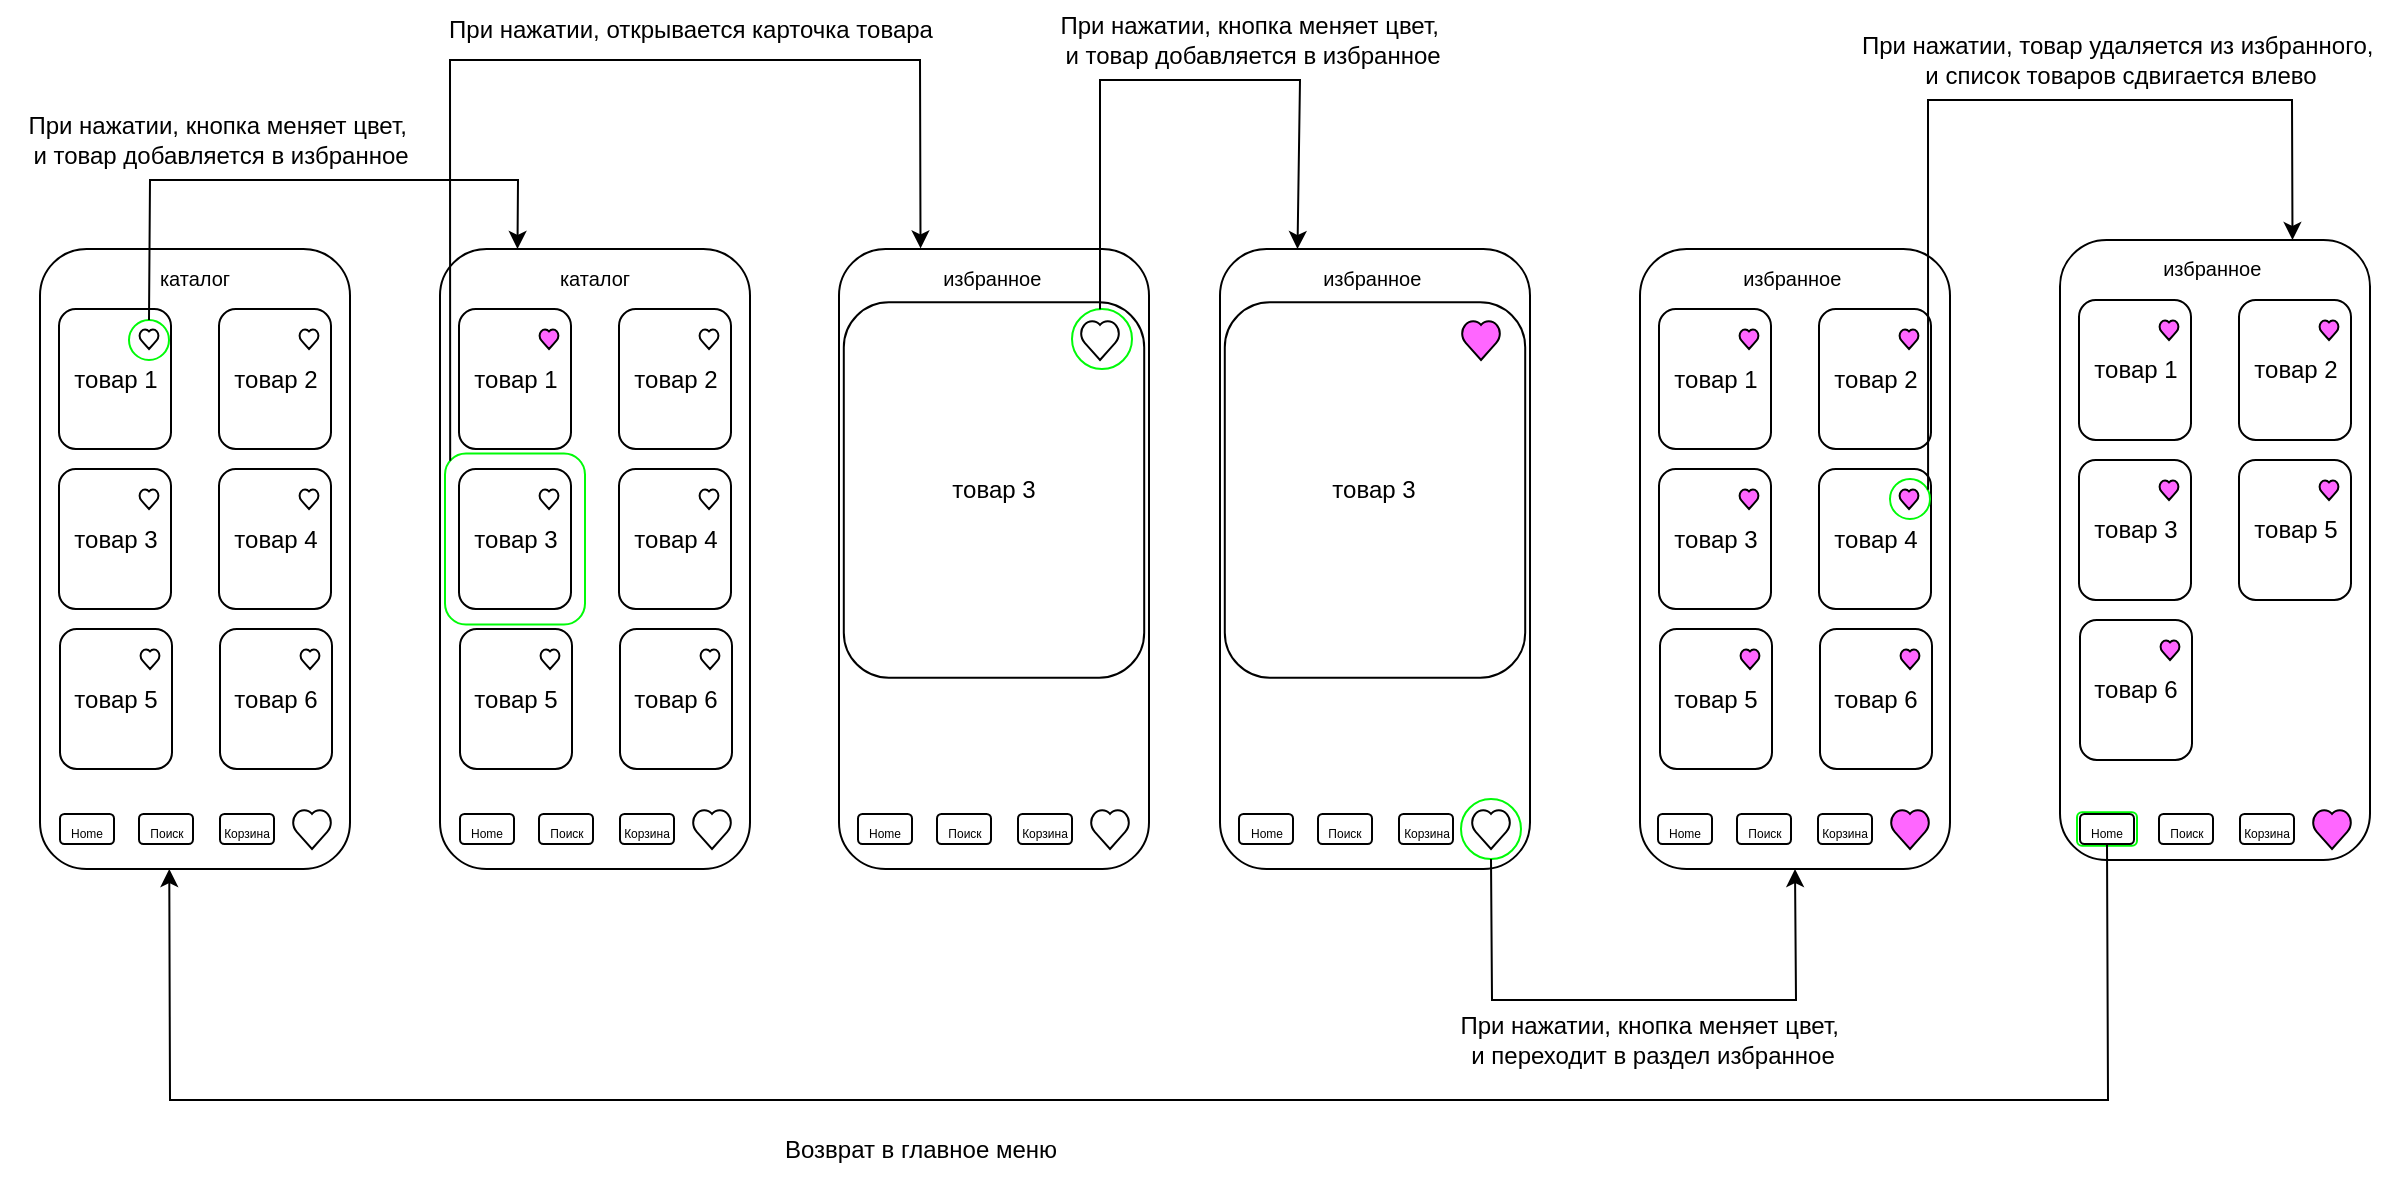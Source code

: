 <mxfile version="24.7.17">
  <diagram id="9sQmnJu0lc5YC46oBtRC" name="bsa21_2">
    <mxGraphModel dx="1400" dy="766" grid="1" gridSize="10" guides="1" tooltips="1" connect="1" arrows="1" fold="1" page="1" pageScale="1" pageWidth="1654" pageHeight="1169" math="0" shadow="0">
      <root>
        <mxCell id="0" />
        <mxCell id="1" parent="0" />
        <mxCell id="m1XFAZKYXhFZ4w68f1Fo-2" value="&lt;font style=&quot;font-size: 10px;&quot;&gt;каталог&lt;/font&gt;" style="rounded=1;whiteSpace=wrap;html=1;verticalAlign=top;" parent="1" vertex="1">
          <mxGeometry x="40" y="154.5" width="155" height="310" as="geometry" />
        </mxCell>
        <mxCell id="snO9IdEiVwamC3HxAGcw-32" value="товар 1" style="rounded=1;whiteSpace=wrap;html=1;" parent="1" vertex="1">
          <mxGeometry x="49.5" y="184.5" width="56" height="70" as="geometry" />
        </mxCell>
        <mxCell id="tuDCf-i1AgGtZpwe7FlV-100" value="" style="ellipse;whiteSpace=wrap;html=1;aspect=fixed;strokeWidth=1;strokeColor=#00FA08;" vertex="1" parent="1">
          <mxGeometry x="84.5" y="190" width="20" height="20" as="geometry" />
        </mxCell>
        <mxCell id="snO9IdEiVwamC3HxAGcw-91" value="&lt;span style=&quot;font-size: 10px;&quot;&gt;избранное&amp;nbsp;&lt;/span&gt;" style="rounded=1;whiteSpace=wrap;html=1;verticalAlign=top;" parent="1" vertex="1">
          <mxGeometry x="1050" y="150" width="155" height="310" as="geometry" />
        </mxCell>
        <mxCell id="tuDCf-i1AgGtZpwe7FlV-94" value="" style="rounded=1;whiteSpace=wrap;html=1;strokeColor=#00FA08;" vertex="1" parent="1">
          <mxGeometry x="1058.5" y="436.13" width="30" height="16.75" as="geometry" />
        </mxCell>
        <mxCell id="tuDCf-i1AgGtZpwe7FlV-66" value="&lt;span style=&quot;font-size: 10px;&quot;&gt;избранное&amp;nbsp;&lt;/span&gt;" style="rounded=1;whiteSpace=wrap;html=1;verticalAlign=top;" vertex="1" parent="1">
          <mxGeometry x="630" y="154.5" width="155" height="310" as="geometry" />
        </mxCell>
        <mxCell id="tuDCf-i1AgGtZpwe7FlV-82" value="" style="ellipse;whiteSpace=wrap;html=1;aspect=fixed;strokeWidth=1;strokeColor=#00FA08;" vertex="1" parent="1">
          <mxGeometry x="750.5" y="429.5" width="30" height="30" as="geometry" />
        </mxCell>
        <mxCell id="tuDCf-i1AgGtZpwe7FlV-35" value="&lt;span style=&quot;font-size: 10px;&quot;&gt;избранное&amp;nbsp;&lt;/span&gt;" style="rounded=1;whiteSpace=wrap;html=1;verticalAlign=top;" vertex="1" parent="1">
          <mxGeometry x="439.5" y="154.5" width="155" height="310" as="geometry" />
        </mxCell>
        <mxCell id="tuDCf-i1AgGtZpwe7FlV-64" value="товар 3" style="rounded=1;whiteSpace=wrap;html=1;" vertex="1" parent="1">
          <mxGeometry x="441.9" y="181.13" width="150.2" height="187.75" as="geometry" />
        </mxCell>
        <mxCell id="tuDCf-i1AgGtZpwe7FlV-81" value="" style="ellipse;whiteSpace=wrap;html=1;aspect=fixed;strokeWidth=1;strokeColor=#00FA08;" vertex="1" parent="1">
          <mxGeometry x="556" y="184.5" width="30" height="30" as="geometry" />
        </mxCell>
        <mxCell id="snO9IdEiVwamC3HxAGcw-37" value="&lt;font style=&quot;font-size: 10px;&quot;&gt;каталог&lt;/font&gt;" style="rounded=1;whiteSpace=wrap;html=1;verticalAlign=top;" parent="1" vertex="1">
          <mxGeometry x="240" y="154.5" width="155" height="310" as="geometry" />
        </mxCell>
        <mxCell id="tuDCf-i1AgGtZpwe7FlV-63" value="" style="rounded=1;whiteSpace=wrap;html=1;strokeColor=#00fa08;" vertex="1" parent="1">
          <mxGeometry x="242.5" y="256.75" width="70" height="85.5" as="geometry" />
        </mxCell>
        <mxCell id="snO9IdEiVwamC3HxAGcw-59" value="&lt;span style=&quot;font-size: 10px;&quot;&gt;избранное&amp;nbsp;&lt;/span&gt;" style="rounded=1;whiteSpace=wrap;html=1;verticalAlign=top;" parent="1" vertex="1">
          <mxGeometry x="840" y="154.5" width="155" height="310" as="geometry" />
        </mxCell>
        <mxCell id="snO9IdEiVwamC3HxAGcw-60" value="товар 4" style="rounded=1;whiteSpace=wrap;html=1;" parent="1" vertex="1">
          <mxGeometry x="929.5" y="264.5" width="56" height="70" as="geometry" />
        </mxCell>
        <mxCell id="snO9IdEiVwamC3HxAGcw-108" value="" style="ellipse;whiteSpace=wrap;html=1;aspect=fixed;strokeWidth=1;strokeColor=#00FA08;" parent="1" vertex="1">
          <mxGeometry x="965" y="269.5" width="20" height="20" as="geometry" />
        </mxCell>
        <mxCell id="snO9IdEiVwamC3HxAGcw-29" value="товар 4" style="rounded=1;whiteSpace=wrap;html=1;" parent="1" vertex="1">
          <mxGeometry x="129.5" y="264.5" width="56" height="70" as="geometry" />
        </mxCell>
        <mxCell id="snO9IdEiVwamC3HxAGcw-18" value="" style="verticalLabelPosition=bottom;verticalAlign=top;html=1;shape=mxgraph.basic.heart" parent="1" vertex="1">
          <mxGeometry x="166" y="434.5" width="20" height="20" as="geometry" />
        </mxCell>
        <mxCell id="snO9IdEiVwamC3HxAGcw-24" value="товар 5" style="rounded=1;whiteSpace=wrap;html=1;" parent="1" vertex="1">
          <mxGeometry x="50" y="344.5" width="56" height="70" as="geometry" />
        </mxCell>
        <mxCell id="snO9IdEiVwamC3HxAGcw-25" value="товар 6" style="rounded=1;whiteSpace=wrap;html=1;" parent="1" vertex="1">
          <mxGeometry x="130" y="344.5" width="56" height="70" as="geometry" />
        </mxCell>
        <mxCell id="snO9IdEiVwamC3HxAGcw-26" value="" style="verticalLabelPosition=bottom;verticalAlign=top;html=1;shape=mxgraph.basic.heart" parent="1" vertex="1">
          <mxGeometry x="170" y="354.5" width="10" height="10" as="geometry" />
        </mxCell>
        <mxCell id="snO9IdEiVwamC3HxAGcw-27" value="" style="verticalLabelPosition=bottom;verticalAlign=top;html=1;shape=mxgraph.basic.heart" parent="1" vertex="1">
          <mxGeometry x="90" y="354.5" width="10" height="10" as="geometry" />
        </mxCell>
        <mxCell id="snO9IdEiVwamC3HxAGcw-28" value="товар 3" style="rounded=1;whiteSpace=wrap;html=1;" parent="1" vertex="1">
          <mxGeometry x="49.5" y="264.5" width="56" height="70" as="geometry" />
        </mxCell>
        <mxCell id="snO9IdEiVwamC3HxAGcw-30" value="" style="verticalLabelPosition=bottom;verticalAlign=top;html=1;shape=mxgraph.basic.heart" parent="1" vertex="1">
          <mxGeometry x="169.5" y="274.5" width="10" height="10" as="geometry" />
        </mxCell>
        <mxCell id="snO9IdEiVwamC3HxAGcw-31" value="" style="verticalLabelPosition=bottom;verticalAlign=top;html=1;shape=mxgraph.basic.heart" parent="1" vertex="1">
          <mxGeometry x="89.5" y="274.5" width="10" height="10" as="geometry" />
        </mxCell>
        <mxCell id="snO9IdEiVwamC3HxAGcw-33" value="товар 2" style="rounded=1;whiteSpace=wrap;html=1;" parent="1" vertex="1">
          <mxGeometry x="129.5" y="184.5" width="56" height="70" as="geometry" />
        </mxCell>
        <mxCell id="snO9IdEiVwamC3HxAGcw-34" value="" style="verticalLabelPosition=bottom;verticalAlign=top;html=1;shape=mxgraph.basic.heart" parent="1" vertex="1">
          <mxGeometry x="169.5" y="194.5" width="10" height="10" as="geometry" />
        </mxCell>
        <mxCell id="snO9IdEiVwamC3HxAGcw-35" value="" style="verticalLabelPosition=bottom;verticalAlign=top;html=1;shape=mxgraph.basic.heart" parent="1" vertex="1">
          <mxGeometry x="89.5" y="194.5" width="10" height="10" as="geometry" />
        </mxCell>
        <mxCell id="snO9IdEiVwamC3HxAGcw-38" value="" style="verticalLabelPosition=bottom;verticalAlign=top;html=1;shape=mxgraph.basic.heart" parent="1" vertex="1">
          <mxGeometry x="560" y="190" width="20" height="20" as="geometry" />
        </mxCell>
        <mxCell id="snO9IdEiVwamC3HxAGcw-39" value="товар 5" style="rounded=1;whiteSpace=wrap;html=1;" parent="1" vertex="1">
          <mxGeometry x="250" y="344.5" width="56" height="70" as="geometry" />
        </mxCell>
        <mxCell id="snO9IdEiVwamC3HxAGcw-40" value="товар 6" style="rounded=1;whiteSpace=wrap;html=1;" parent="1" vertex="1">
          <mxGeometry x="330" y="344.5" width="56" height="70" as="geometry" />
        </mxCell>
        <mxCell id="snO9IdEiVwamC3HxAGcw-41" value="" style="verticalLabelPosition=bottom;verticalAlign=top;html=1;shape=mxgraph.basic.heart" parent="1" vertex="1">
          <mxGeometry x="370" y="354.5" width="10" height="10" as="geometry" />
        </mxCell>
        <mxCell id="snO9IdEiVwamC3HxAGcw-42" value="" style="verticalLabelPosition=bottom;verticalAlign=top;html=1;shape=mxgraph.basic.heart" parent="1" vertex="1">
          <mxGeometry x="290" y="354.5" width="10" height="10" as="geometry" />
        </mxCell>
        <mxCell id="snO9IdEiVwamC3HxAGcw-43" value="товар 3" style="rounded=1;whiteSpace=wrap;html=1;" parent="1" vertex="1">
          <mxGeometry x="249.5" y="264.5" width="56" height="70" as="geometry" />
        </mxCell>
        <mxCell id="snO9IdEiVwamC3HxAGcw-44" value="товар 4" style="rounded=1;whiteSpace=wrap;html=1;" parent="1" vertex="1">
          <mxGeometry x="329.5" y="264.5" width="56" height="70" as="geometry" />
        </mxCell>
        <mxCell id="snO9IdEiVwamC3HxAGcw-45" value="" style="verticalLabelPosition=bottom;verticalAlign=top;html=1;shape=mxgraph.basic.heart;strokeColor=#000000;fillColor=#FFFFFF;" parent="1" vertex="1">
          <mxGeometry x="369.5" y="274.5" width="10" height="10" as="geometry" />
        </mxCell>
        <mxCell id="snO9IdEiVwamC3HxAGcw-46" value="" style="verticalLabelPosition=bottom;verticalAlign=top;html=1;shape=mxgraph.basic.heart" parent="1" vertex="1">
          <mxGeometry x="289.5" y="274.5" width="10" height="10" as="geometry" />
        </mxCell>
        <mxCell id="snO9IdEiVwamC3HxAGcw-47" value="товар 1" style="rounded=1;whiteSpace=wrap;html=1;" parent="1" vertex="1">
          <mxGeometry x="249.5" y="184.5" width="56" height="70" as="geometry" />
        </mxCell>
        <mxCell id="snO9IdEiVwamC3HxAGcw-48" value="товар 2" style="rounded=1;whiteSpace=wrap;html=1;" parent="1" vertex="1">
          <mxGeometry x="329.5" y="184.5" width="56" height="70" as="geometry" />
        </mxCell>
        <mxCell id="snO9IdEiVwamC3HxAGcw-49" value="" style="verticalLabelPosition=bottom;verticalAlign=top;html=1;shape=mxgraph.basic.heart" parent="1" vertex="1">
          <mxGeometry x="369.5" y="194.5" width="10" height="10" as="geometry" />
        </mxCell>
        <mxCell id="snO9IdEiVwamC3HxAGcw-50" value="" style="verticalLabelPosition=bottom;verticalAlign=top;html=1;shape=mxgraph.basic.heart;fillColor=#FF66FF;" parent="1" vertex="1">
          <mxGeometry x="289.5" y="194.5" width="10" height="10" as="geometry" />
        </mxCell>
        <mxCell id="snO9IdEiVwamC3HxAGcw-63" value="товар 5" style="rounded=1;whiteSpace=wrap;html=1;" parent="1" vertex="1">
          <mxGeometry x="850" y="344.5" width="56" height="70" as="geometry" />
        </mxCell>
        <mxCell id="snO9IdEiVwamC3HxAGcw-64" value="товар 6" style="rounded=1;whiteSpace=wrap;html=1;" parent="1" vertex="1">
          <mxGeometry x="930" y="344.5" width="56" height="70" as="geometry" />
        </mxCell>
        <mxCell id="snO9IdEiVwamC3HxAGcw-65" value="" style="verticalLabelPosition=bottom;verticalAlign=top;html=1;shape=mxgraph.basic.heart;fillColor=#FF66FF;" parent="1" vertex="1">
          <mxGeometry x="970" y="354.5" width="10" height="10" as="geometry" />
        </mxCell>
        <mxCell id="snO9IdEiVwamC3HxAGcw-66" value="" style="verticalLabelPosition=bottom;verticalAlign=top;html=1;shape=mxgraph.basic.heart;fillColor=#FF66FF;" parent="1" vertex="1">
          <mxGeometry x="890" y="354.5" width="10" height="10" as="geometry" />
        </mxCell>
        <mxCell id="snO9IdEiVwamC3HxAGcw-67" value="товар 3" style="rounded=1;whiteSpace=wrap;html=1;" parent="1" vertex="1">
          <mxGeometry x="849.5" y="264.5" width="56" height="70" as="geometry" />
        </mxCell>
        <mxCell id="snO9IdEiVwamC3HxAGcw-68" value="" style="verticalLabelPosition=bottom;verticalAlign=top;html=1;shape=mxgraph.basic.heart;fillColor=#FF66FF;" parent="1" vertex="1">
          <mxGeometry x="969.5" y="274.5" width="10" height="10" as="geometry" />
        </mxCell>
        <mxCell id="snO9IdEiVwamC3HxAGcw-69" value="" style="verticalLabelPosition=bottom;verticalAlign=top;html=1;shape=mxgraph.basic.heart;strokeColor=#000000;fillColor=#FF66FF;" parent="1" vertex="1">
          <mxGeometry x="889.5" y="274.5" width="10" height="10" as="geometry" />
        </mxCell>
        <mxCell id="snO9IdEiVwamC3HxAGcw-70" value="товар 1" style="rounded=1;whiteSpace=wrap;html=1;" parent="1" vertex="1">
          <mxGeometry x="849.5" y="184.5" width="56" height="70" as="geometry" />
        </mxCell>
        <mxCell id="snO9IdEiVwamC3HxAGcw-71" value="товар 2" style="rounded=1;whiteSpace=wrap;html=1;" parent="1" vertex="1">
          <mxGeometry x="929.5" y="184.5" width="56" height="70" as="geometry" />
        </mxCell>
        <mxCell id="snO9IdEiVwamC3HxAGcw-72" value="" style="verticalLabelPosition=bottom;verticalAlign=top;html=1;shape=mxgraph.basic.heart;fillColor=#FF66FF;" parent="1" vertex="1">
          <mxGeometry x="969.5" y="194.5" width="10" height="10" as="geometry" />
        </mxCell>
        <mxCell id="snO9IdEiVwamC3HxAGcw-73" value="" style="verticalLabelPosition=bottom;verticalAlign=top;html=1;shape=mxgraph.basic.heart;fillColor=#FF66FF;" parent="1" vertex="1">
          <mxGeometry x="889.5" y="194.5" width="10" height="10" as="geometry" />
        </mxCell>
        <mxCell id="snO9IdEiVwamC3HxAGcw-92" value="товар 5" style="rounded=1;whiteSpace=wrap;html=1;" parent="1" vertex="1">
          <mxGeometry x="1139.5" y="260" width="56" height="70" as="geometry" />
        </mxCell>
        <mxCell id="snO9IdEiVwamC3HxAGcw-95" value="товар 6" style="rounded=1;whiteSpace=wrap;html=1;" parent="1" vertex="1">
          <mxGeometry x="1060" y="340" width="56" height="70" as="geometry" />
        </mxCell>
        <mxCell id="snO9IdEiVwamC3HxAGcw-98" value="" style="verticalLabelPosition=bottom;verticalAlign=top;html=1;shape=mxgraph.basic.heart;fillColor=#FF66FF;" parent="1" vertex="1">
          <mxGeometry x="1100" y="350" width="10" height="10" as="geometry" />
        </mxCell>
        <mxCell id="snO9IdEiVwamC3HxAGcw-99" value="товар 3" style="rounded=1;whiteSpace=wrap;html=1;" parent="1" vertex="1">
          <mxGeometry x="1059.5" y="260" width="56" height="70" as="geometry" />
        </mxCell>
        <mxCell id="snO9IdEiVwamC3HxAGcw-100" value="" style="verticalLabelPosition=bottom;verticalAlign=top;html=1;shape=mxgraph.basic.heart;fillColor=#FF66FF;" parent="1" vertex="1">
          <mxGeometry x="1179.5" y="270" width="10" height="10" as="geometry" />
        </mxCell>
        <mxCell id="snO9IdEiVwamC3HxAGcw-101" value="" style="verticalLabelPosition=bottom;verticalAlign=top;html=1;shape=mxgraph.basic.heart;fillColor=#FF66FF;" parent="1" vertex="1">
          <mxGeometry x="1099.5" y="270" width="10" height="10" as="geometry" />
        </mxCell>
        <mxCell id="snO9IdEiVwamC3HxAGcw-102" value="товар 1" style="rounded=1;whiteSpace=wrap;html=1;" parent="1" vertex="1">
          <mxGeometry x="1059.5" y="180" width="56" height="70" as="geometry" />
        </mxCell>
        <mxCell id="snO9IdEiVwamC3HxAGcw-103" value="товар 2" style="rounded=1;whiteSpace=wrap;html=1;" parent="1" vertex="1">
          <mxGeometry x="1139.5" y="180" width="56" height="70" as="geometry" />
        </mxCell>
        <mxCell id="snO9IdEiVwamC3HxAGcw-104" value="" style="verticalLabelPosition=bottom;verticalAlign=top;html=1;shape=mxgraph.basic.heart;fillColor=#FF66FF;" parent="1" vertex="1">
          <mxGeometry x="1179.5" y="190" width="10" height="10" as="geometry" />
        </mxCell>
        <mxCell id="snO9IdEiVwamC3HxAGcw-105" value="" style="verticalLabelPosition=bottom;verticalAlign=top;html=1;shape=mxgraph.basic.heart;fillColor=#FF66FF;" parent="1" vertex="1">
          <mxGeometry x="1099.5" y="190" width="10" height="10" as="geometry" />
        </mxCell>
        <mxCell id="tuDCf-i1AgGtZpwe7FlV-1" value="&lt;span style=&quot;font-size: 6px;&quot;&gt;Корзина&lt;/span&gt;" style="rounded=1;whiteSpace=wrap;html=1;verticalAlign=middle;" vertex="1" parent="1">
          <mxGeometry x="130" y="437" width="27" height="15" as="geometry" />
        </mxCell>
        <mxCell id="tuDCf-i1AgGtZpwe7FlV-5" value="&lt;span style=&quot;font-size: 6px;&quot;&gt;Поиск&lt;/span&gt;" style="rounded=1;whiteSpace=wrap;html=1;verticalAlign=middle;" vertex="1" parent="1">
          <mxGeometry x="89.5" y="437" width="27" height="15" as="geometry" />
        </mxCell>
        <mxCell id="tuDCf-i1AgGtZpwe7FlV-6" value="&lt;span style=&quot;font-size: 6px;&quot;&gt;Home&lt;/span&gt;" style="rounded=1;whiteSpace=wrap;html=1;verticalAlign=middle;" vertex="1" parent="1">
          <mxGeometry x="50" y="437" width="27" height="15" as="geometry" />
        </mxCell>
        <mxCell id="tuDCf-i1AgGtZpwe7FlV-67" value="товар 3" style="rounded=1;whiteSpace=wrap;html=1;" vertex="1" parent="1">
          <mxGeometry x="632.4" y="181.13" width="150.2" height="187.75" as="geometry" />
        </mxCell>
        <mxCell id="tuDCf-i1AgGtZpwe7FlV-68" value="" style="verticalLabelPosition=bottom;verticalAlign=top;html=1;shape=mxgraph.basic.heart;fillColor=#FF66FF;" vertex="1" parent="1">
          <mxGeometry x="750.5" y="190" width="20" height="20" as="geometry" />
        </mxCell>
        <mxCell id="tuDCf-i1AgGtZpwe7FlV-69" value="" style="verticalLabelPosition=bottom;verticalAlign=top;html=1;shape=mxgraph.basic.heart" vertex="1" parent="1">
          <mxGeometry x="366" y="434.5" width="20" height="20" as="geometry" />
        </mxCell>
        <mxCell id="tuDCf-i1AgGtZpwe7FlV-70" value="&lt;span style=&quot;font-size: 6px;&quot;&gt;Корзина&lt;/span&gt;" style="rounded=1;whiteSpace=wrap;html=1;verticalAlign=middle;" vertex="1" parent="1">
          <mxGeometry x="330" y="437" width="27" height="15" as="geometry" />
        </mxCell>
        <mxCell id="tuDCf-i1AgGtZpwe7FlV-71" value="&lt;span style=&quot;font-size: 6px;&quot;&gt;Поиск&lt;/span&gt;" style="rounded=1;whiteSpace=wrap;html=1;verticalAlign=middle;" vertex="1" parent="1">
          <mxGeometry x="289.5" y="437" width="27" height="15" as="geometry" />
        </mxCell>
        <mxCell id="tuDCf-i1AgGtZpwe7FlV-72" value="&lt;span style=&quot;font-size: 6px;&quot;&gt;Home&lt;/span&gt;" style="rounded=1;whiteSpace=wrap;html=1;verticalAlign=middle;" vertex="1" parent="1">
          <mxGeometry x="250" y="437" width="27" height="15" as="geometry" />
        </mxCell>
        <mxCell id="tuDCf-i1AgGtZpwe7FlV-73" value="" style="verticalLabelPosition=bottom;verticalAlign=top;html=1;shape=mxgraph.basic.heart" vertex="1" parent="1">
          <mxGeometry x="565" y="434.5" width="20" height="20" as="geometry" />
        </mxCell>
        <mxCell id="tuDCf-i1AgGtZpwe7FlV-74" value="&lt;span style=&quot;font-size: 6px;&quot;&gt;Корзина&lt;/span&gt;" style="rounded=1;whiteSpace=wrap;html=1;verticalAlign=middle;" vertex="1" parent="1">
          <mxGeometry x="529" y="437" width="27" height="15" as="geometry" />
        </mxCell>
        <mxCell id="tuDCf-i1AgGtZpwe7FlV-75" value="&lt;span style=&quot;font-size: 6px;&quot;&gt;Поиск&lt;/span&gt;" style="rounded=1;whiteSpace=wrap;html=1;verticalAlign=middle;" vertex="1" parent="1">
          <mxGeometry x="488.5" y="437" width="27" height="15" as="geometry" />
        </mxCell>
        <mxCell id="tuDCf-i1AgGtZpwe7FlV-76" value="&lt;span style=&quot;font-size: 6px;&quot;&gt;Home&lt;/span&gt;" style="rounded=1;whiteSpace=wrap;html=1;verticalAlign=middle;" vertex="1" parent="1">
          <mxGeometry x="449" y="437" width="27" height="15" as="geometry" />
        </mxCell>
        <mxCell id="tuDCf-i1AgGtZpwe7FlV-77" value="" style="verticalLabelPosition=bottom;verticalAlign=top;html=1;shape=mxgraph.basic.heart" vertex="1" parent="1">
          <mxGeometry x="755.5" y="434.5" width="20" height="20" as="geometry" />
        </mxCell>
        <mxCell id="tuDCf-i1AgGtZpwe7FlV-78" value="&lt;span style=&quot;font-size: 6px;&quot;&gt;Корзина&lt;/span&gt;" style="rounded=1;whiteSpace=wrap;html=1;verticalAlign=middle;" vertex="1" parent="1">
          <mxGeometry x="719.5" y="437" width="27" height="15" as="geometry" />
        </mxCell>
        <mxCell id="tuDCf-i1AgGtZpwe7FlV-79" value="&lt;span style=&quot;font-size: 6px;&quot;&gt;Поиск&lt;/span&gt;" style="rounded=1;whiteSpace=wrap;html=1;verticalAlign=middle;" vertex="1" parent="1">
          <mxGeometry x="679" y="437" width="27" height="15" as="geometry" />
        </mxCell>
        <mxCell id="tuDCf-i1AgGtZpwe7FlV-80" value="&lt;span style=&quot;font-size: 6px;&quot;&gt;Home&lt;/span&gt;" style="rounded=1;whiteSpace=wrap;html=1;verticalAlign=middle;" vertex="1" parent="1">
          <mxGeometry x="639.5" y="437" width="27" height="15" as="geometry" />
        </mxCell>
        <mxCell id="tuDCf-i1AgGtZpwe7FlV-83" value="" style="verticalLabelPosition=bottom;verticalAlign=top;html=1;shape=mxgraph.basic.heart;fillColor=#FF66FF;" vertex="1" parent="1">
          <mxGeometry x="965" y="434.5" width="20" height="20" as="geometry" />
        </mxCell>
        <mxCell id="tuDCf-i1AgGtZpwe7FlV-84" value="&lt;span style=&quot;font-size: 6px;&quot;&gt;Корзина&lt;/span&gt;" style="rounded=1;whiteSpace=wrap;html=1;verticalAlign=middle;" vertex="1" parent="1">
          <mxGeometry x="929" y="437" width="27" height="15" as="geometry" />
        </mxCell>
        <mxCell id="tuDCf-i1AgGtZpwe7FlV-85" value="&lt;span style=&quot;font-size: 6px;&quot;&gt;Поиск&lt;/span&gt;" style="rounded=1;whiteSpace=wrap;html=1;verticalAlign=middle;" vertex="1" parent="1">
          <mxGeometry x="888.5" y="437" width="27" height="15" as="geometry" />
        </mxCell>
        <mxCell id="tuDCf-i1AgGtZpwe7FlV-86" value="&lt;span style=&quot;font-size: 6px;&quot;&gt;Home&lt;/span&gt;" style="rounded=1;whiteSpace=wrap;html=1;verticalAlign=middle;" vertex="1" parent="1">
          <mxGeometry x="849" y="437" width="27" height="15" as="geometry" />
        </mxCell>
        <mxCell id="tuDCf-i1AgGtZpwe7FlV-87" value="" style="verticalLabelPosition=bottom;verticalAlign=top;html=1;shape=mxgraph.basic.heart;fillColor=#FF66FF;" vertex="1" parent="1">
          <mxGeometry x="1176" y="434.5" width="20" height="20" as="geometry" />
        </mxCell>
        <mxCell id="tuDCf-i1AgGtZpwe7FlV-88" value="&lt;span style=&quot;font-size: 6px;&quot;&gt;Корзина&lt;/span&gt;" style="rounded=1;whiteSpace=wrap;html=1;verticalAlign=middle;" vertex="1" parent="1">
          <mxGeometry x="1140" y="437" width="27" height="15" as="geometry" />
        </mxCell>
        <mxCell id="tuDCf-i1AgGtZpwe7FlV-89" value="&lt;span style=&quot;font-size: 6px;&quot;&gt;Поиск&lt;/span&gt;" style="rounded=1;whiteSpace=wrap;html=1;verticalAlign=middle;" vertex="1" parent="1">
          <mxGeometry x="1099.5" y="437" width="27" height="15" as="geometry" />
        </mxCell>
        <mxCell id="tuDCf-i1AgGtZpwe7FlV-90" value="&lt;span style=&quot;font-size: 6px;&quot;&gt;Home&lt;/span&gt;" style="rounded=1;whiteSpace=wrap;html=1;verticalAlign=middle;" vertex="1" parent="1">
          <mxGeometry x="1060" y="437" width="27" height="15" as="geometry" />
        </mxCell>
        <mxCell id="tuDCf-i1AgGtZpwe7FlV-91" value="" style="endArrow=classic;html=1;rounded=0;exitX=0.037;exitY=0.042;exitDx=0;exitDy=0;exitPerimeter=0;entryX=0.263;entryY=-0.001;entryDx=0;entryDy=0;entryPerimeter=0;" edge="1" parent="1" source="tuDCf-i1AgGtZpwe7FlV-63" target="tuDCf-i1AgGtZpwe7FlV-35">
          <mxGeometry width="50" height="50" relative="1" as="geometry">
            <mxPoint x="249" y="260" as="sourcePoint" />
            <mxPoint x="570" y="60" as="targetPoint" />
            <Array as="points">
              <mxPoint x="245" y="60" />
              <mxPoint x="480" y="60" />
            </Array>
          </mxGeometry>
        </mxCell>
        <mxCell id="tuDCf-i1AgGtZpwe7FlV-92" value="" style="endArrow=classic;html=1;rounded=0;exitX=0.467;exitY=0.003;exitDx=0;exitDy=0;exitPerimeter=0;entryX=0.25;entryY=0;entryDx=0;entryDy=0;" edge="1" parent="1" source="tuDCf-i1AgGtZpwe7FlV-81" target="tuDCf-i1AgGtZpwe7FlV-66">
          <mxGeometry width="50" height="50" relative="1" as="geometry">
            <mxPoint x="570" y="184.5" as="sourcePoint" />
            <mxPoint x="570" y="60" as="targetPoint" />
            <Array as="points">
              <mxPoint x="570" y="70" />
              <mxPoint x="670" y="70" />
            </Array>
          </mxGeometry>
        </mxCell>
        <mxCell id="tuDCf-i1AgGtZpwe7FlV-93" value="" style="endArrow=classic;html=1;rounded=0;exitX=0.5;exitY=1;exitDx=0;exitDy=0;entryX=0.5;entryY=1;entryDx=0;entryDy=0;" edge="1" parent="1" source="tuDCf-i1AgGtZpwe7FlV-82" target="snO9IdEiVwamC3HxAGcw-59">
          <mxGeometry width="50" height="50" relative="1" as="geometry">
            <mxPoint x="755.5" y="580" as="sourcePoint" />
            <mxPoint x="930" y="530" as="targetPoint" />
            <Array as="points">
              <mxPoint x="766" y="530" />
              <mxPoint x="918" y="530" />
            </Array>
          </mxGeometry>
        </mxCell>
        <mxCell id="tuDCf-i1AgGtZpwe7FlV-99" value="&lt;font style=&quot;font-size: 12px;&quot;&gt;Возврат в главное меню&lt;/font&gt;" style="text;html=1;align=center;verticalAlign=middle;resizable=0;points=[];autosize=1;strokeColor=none;fillColor=none;" vertex="1" parent="1">
          <mxGeometry x="400" y="590" width="160" height="30" as="geometry" />
        </mxCell>
        <mxCell id="tuDCf-i1AgGtZpwe7FlV-102" value="" style="endArrow=classic;html=1;rounded=0;exitX=0.5;exitY=0;exitDx=0;exitDy=0;entryX=0.25;entryY=0;entryDx=0;entryDy=0;" edge="1" parent="1" source="tuDCf-i1AgGtZpwe7FlV-100" target="snO9IdEiVwamC3HxAGcw-37">
          <mxGeometry width="50" height="50" relative="1" as="geometry">
            <mxPoint x="79.5" y="120" as="sourcePoint" />
            <mxPoint x="129.5" y="70" as="targetPoint" />
            <Array as="points">
              <mxPoint x="95" y="120" />
              <mxPoint x="279" y="120" />
            </Array>
          </mxGeometry>
        </mxCell>
        <mxCell id="tuDCf-i1AgGtZpwe7FlV-103" value="&lt;div&gt;При нажатии, кнопка меняет цвет,&amp;nbsp;&lt;/div&gt;&lt;div&gt;и товар добавляется в избранное&lt;/div&gt;" style="text;html=1;align=center;verticalAlign=middle;resizable=0;points=[];autosize=1;strokeColor=none;fillColor=none;" vertex="1" parent="1">
          <mxGeometry x="20" y="80" width="220" height="40" as="geometry" />
        </mxCell>
        <mxCell id="tuDCf-i1AgGtZpwe7FlV-104" value="При нажатии, открывается карточка товара" style="text;html=1;align=center;verticalAlign=middle;resizable=0;points=[];autosize=1;strokeColor=none;fillColor=none;" vertex="1" parent="1">
          <mxGeometry x="230" y="30" width="270" height="30" as="geometry" />
        </mxCell>
        <mxCell id="tuDCf-i1AgGtZpwe7FlV-105" value="&lt;div&gt;При нажатии, кнопка меняет цвет,&amp;nbsp;&lt;/div&gt;&lt;div&gt;и товар добавляется в избранное&lt;/div&gt;" style="text;html=1;align=center;verticalAlign=middle;resizable=0;points=[];autosize=1;strokeColor=none;fillColor=none;" vertex="1" parent="1">
          <mxGeometry x="535.5" y="30" width="220" height="40" as="geometry" />
        </mxCell>
        <mxCell id="tuDCf-i1AgGtZpwe7FlV-106" value="&lt;div&gt;При нажатии, кнопка меняет цвет,&amp;nbsp;&lt;/div&gt;&lt;div&gt;и переходит в раздел избранное&lt;/div&gt;" style="text;html=1;align=center;verticalAlign=middle;resizable=0;points=[];autosize=1;strokeColor=none;fillColor=none;" vertex="1" parent="1">
          <mxGeometry x="736" y="530" width="220" height="40" as="geometry" />
        </mxCell>
        <mxCell id="tuDCf-i1AgGtZpwe7FlV-108" value="" style="endArrow=classic;html=1;rounded=0;exitX=0.952;exitY=0.267;exitDx=0;exitDy=0;exitPerimeter=0;entryX=0.75;entryY=0;entryDx=0;entryDy=0;" edge="1" parent="1" source="snO9IdEiVwamC3HxAGcw-108" target="snO9IdEiVwamC3HxAGcw-91">
          <mxGeometry width="50" height="50" relative="1" as="geometry">
            <mxPoint x="985" y="274.5" as="sourcePoint" />
            <mxPoint x="1160" y="80" as="targetPoint" />
            <Array as="points">
              <mxPoint x="984" y="80" />
              <mxPoint x="1166" y="80" />
            </Array>
          </mxGeometry>
        </mxCell>
        <mxCell id="tuDCf-i1AgGtZpwe7FlV-109" value="&lt;div&gt;При нажатии, товар удаляется из избранного,&amp;nbsp;&lt;/div&gt;&lt;div&gt;и список товаров сдвигается влево&lt;/div&gt;" style="text;html=1;align=center;verticalAlign=middle;resizable=0;points=[];autosize=1;strokeColor=none;fillColor=none;" vertex="1" parent="1">
          <mxGeometry x="940" y="40" width="280" height="40" as="geometry" />
        </mxCell>
        <mxCell id="tuDCf-i1AgGtZpwe7FlV-110" value="" style="endArrow=classic;html=1;rounded=0;exitX=0.5;exitY=1;exitDx=0;exitDy=0;entryX=0.417;entryY=1;entryDx=0;entryDy=0;entryPerimeter=0;" edge="1" parent="1" source="tuDCf-i1AgGtZpwe7FlV-90" target="m1XFAZKYXhFZ4w68f1Fo-2">
          <mxGeometry width="50" height="50" relative="1" as="geometry">
            <mxPoint x="1058.5" y="575" as="sourcePoint" />
            <mxPoint x="100" y="470" as="targetPoint" />
            <Array as="points">
              <mxPoint x="1074" y="580" />
              <mxPoint x="105" y="580" />
            </Array>
          </mxGeometry>
        </mxCell>
      </root>
    </mxGraphModel>
  </diagram>
</mxfile>
